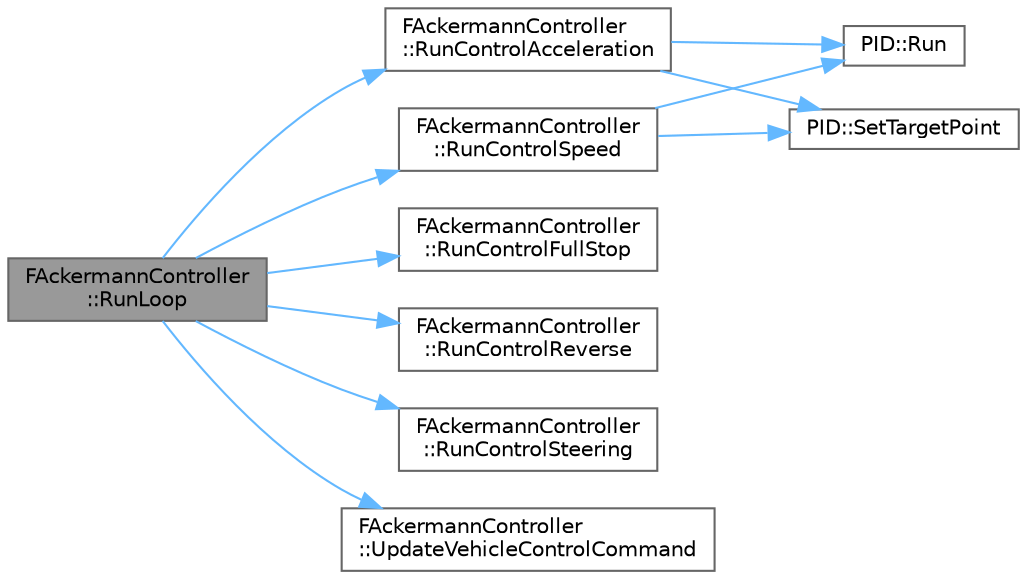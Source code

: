 digraph "FAckermannController::RunLoop"
{
 // INTERACTIVE_SVG=YES
 // LATEX_PDF_SIZE
  bgcolor="transparent";
  edge [fontname=Helvetica,fontsize=10,labelfontname=Helvetica,labelfontsize=10];
  node [fontname=Helvetica,fontsize=10,shape=box,height=0.2,width=0.4];
  rankdir="LR";
  Node1 [id="Node000001",label="FAckermannController\l::RunLoop",height=0.2,width=0.4,color="gray40", fillcolor="grey60", style="filled", fontcolor="black",tooltip=" "];
  Node1 -> Node2 [id="edge1_Node000001_Node000002",color="steelblue1",style="solid",tooltip=" "];
  Node2 [id="Node000002",label="FAckermannController\l::RunControlAcceleration",height=0.2,width=0.4,color="grey40", fillcolor="white", style="filled",URL="$d7/db5/classFAckermannController.html#a4230ae19dd90c0b4fc76799e5569803b",tooltip=" "];
  Node2 -> Node3 [id="edge2_Node000002_Node000003",color="steelblue1",style="solid",tooltip=" "];
  Node3 [id="Node000003",label="PID::Run",height=0.2,width=0.4,color="grey40", fillcolor="white", style="filled",URL="$d8/da9/classPID.html#af6256fb4ab458508e5cf647cce699e00",tooltip=" "];
  Node2 -> Node4 [id="edge3_Node000002_Node000004",color="steelblue1",style="solid",tooltip=" "];
  Node4 [id="Node000004",label="PID::SetTargetPoint",height=0.2,width=0.4,color="grey40", fillcolor="white", style="filled",URL="$d8/da9/classPID.html#abea9156ba28794984e3145dcf02f976a",tooltip=" "];
  Node1 -> Node5 [id="edge4_Node000001_Node000005",color="steelblue1",style="solid",tooltip=" "];
  Node5 [id="Node000005",label="FAckermannController\l::RunControlFullStop",height=0.2,width=0.4,color="grey40", fillcolor="white", style="filled",URL="$d7/db5/classFAckermannController.html#a7878b286038f534c13cb7e647bac463d",tooltip=" "];
  Node1 -> Node6 [id="edge5_Node000001_Node000006",color="steelblue1",style="solid",tooltip=" "];
  Node6 [id="Node000006",label="FAckermannController\l::RunControlReverse",height=0.2,width=0.4,color="grey40", fillcolor="white", style="filled",URL="$d7/db5/classFAckermannController.html#ae9e922d5ec13dd7994026d3141860724",tooltip=" "];
  Node1 -> Node7 [id="edge6_Node000001_Node000007",color="steelblue1",style="solid",tooltip=" "];
  Node7 [id="Node000007",label="FAckermannController\l::RunControlSpeed",height=0.2,width=0.4,color="grey40", fillcolor="white", style="filled",URL="$d7/db5/classFAckermannController.html#af73138d080349d8afb0de6adea6d86b2",tooltip=" "];
  Node7 -> Node3 [id="edge7_Node000007_Node000003",color="steelblue1",style="solid",tooltip=" "];
  Node7 -> Node4 [id="edge8_Node000007_Node000004",color="steelblue1",style="solid",tooltip=" "];
  Node1 -> Node8 [id="edge9_Node000001_Node000008",color="steelblue1",style="solid",tooltip=" "];
  Node8 [id="Node000008",label="FAckermannController\l::RunControlSteering",height=0.2,width=0.4,color="grey40", fillcolor="white", style="filled",URL="$d7/db5/classFAckermannController.html#a5498898a6b17ec30869e1bdc288423b6",tooltip=" "];
  Node1 -> Node9 [id="edge10_Node000001_Node000009",color="steelblue1",style="solid",tooltip=" "];
  Node9 [id="Node000009",label="FAckermannController\l::UpdateVehicleControlCommand",height=0.2,width=0.4,color="grey40", fillcolor="white", style="filled",URL="$d7/db5/classFAckermannController.html#a23e786f3e0bd6997b621af3280fdb082",tooltip=" "];
}
